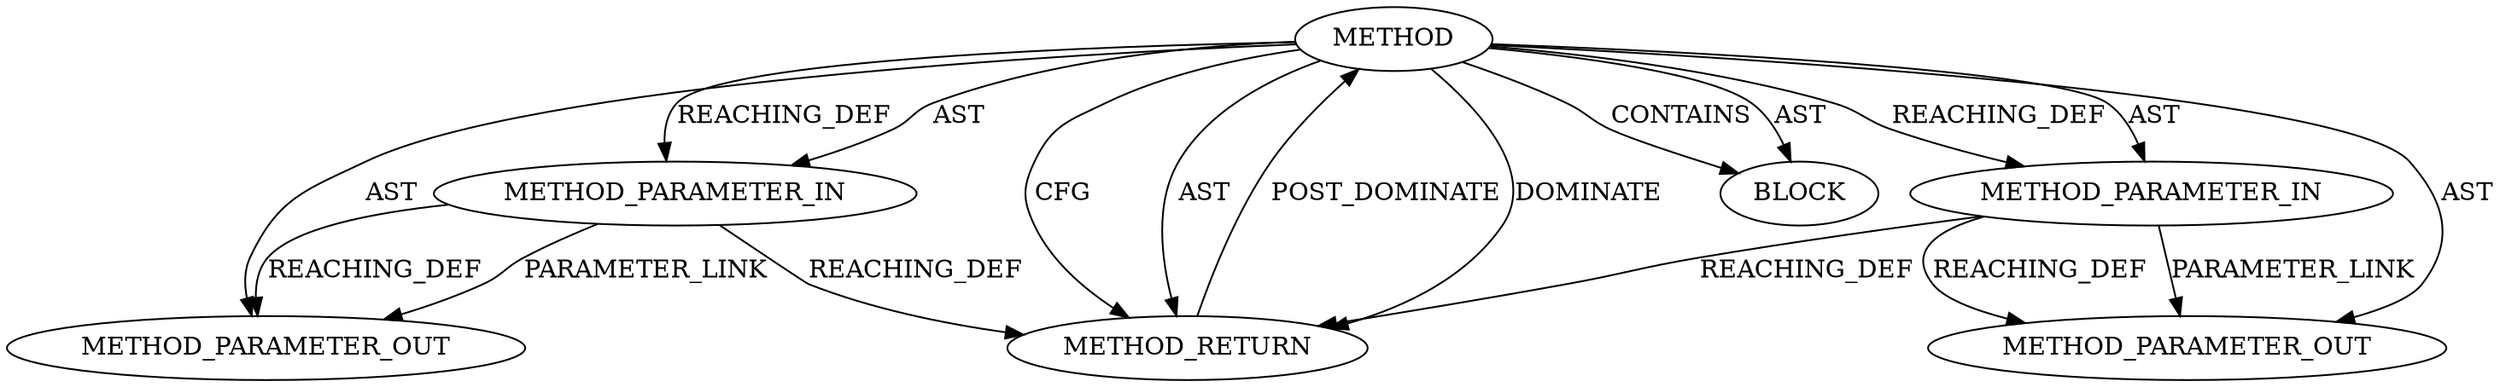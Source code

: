 digraph {
  20120 [label=METHOD AST_PARENT_TYPE="NAMESPACE_BLOCK" AST_PARENT_FULL_NAME="<global>" ORDER=0 CODE="<empty>" FULL_NAME="aead_request_set_tfm" IS_EXTERNAL=true FILENAME="<empty>" SIGNATURE="" NAME="aead_request_set_tfm"]
  20121 [label=METHOD_PARAMETER_IN ORDER=1 CODE="p1" IS_VARIADIC=false TYPE_FULL_NAME="ANY" EVALUATION_STRATEGY="BY_VALUE" INDEX=1 NAME="p1"]
  20124 [label=METHOD_RETURN ORDER=2 CODE="RET" TYPE_FULL_NAME="ANY" EVALUATION_STRATEGY="BY_VALUE"]
  22058 [label=METHOD_PARAMETER_OUT ORDER=1 CODE="p1" IS_VARIADIC=false TYPE_FULL_NAME="ANY" EVALUATION_STRATEGY="BY_VALUE" INDEX=1 NAME="p1"]
  20122 [label=METHOD_PARAMETER_IN ORDER=2 CODE="p2" IS_VARIADIC=false TYPE_FULL_NAME="ANY" EVALUATION_STRATEGY="BY_VALUE" INDEX=2 NAME="p2"]
  20123 [label=BLOCK ORDER=1 ARGUMENT_INDEX=1 CODE="<empty>" TYPE_FULL_NAME="ANY"]
  22059 [label=METHOD_PARAMETER_OUT ORDER=2 CODE="p2" IS_VARIADIC=false TYPE_FULL_NAME="ANY" EVALUATION_STRATEGY="BY_VALUE" INDEX=2 NAME="p2"]
  20120 -> 20122 [label=REACHING_DEF VARIABLE=""]
  20124 -> 20120 [label=POST_DOMINATE ]
  20120 -> 20124 [label=CFG ]
  20120 -> 20123 [label=CONTAINS ]
  20120 -> 20124 [label=AST ]
  20121 -> 20124 [label=REACHING_DEF VARIABLE="p1"]
  20120 -> 20121 [label=REACHING_DEF VARIABLE=""]
  20121 -> 22058 [label=REACHING_DEF VARIABLE="p1"]
  20122 -> 20124 [label=REACHING_DEF VARIABLE="p2"]
  20122 -> 22059 [label=REACHING_DEF VARIABLE="p2"]
  20120 -> 20121 [label=AST ]
  20120 -> 22059 [label=AST ]
  20120 -> 20124 [label=DOMINATE ]
  20121 -> 22058 [label=PARAMETER_LINK ]
  20122 -> 22059 [label=PARAMETER_LINK ]
  20120 -> 22058 [label=AST ]
  20120 -> 20122 [label=AST ]
  20120 -> 20123 [label=AST ]
}
